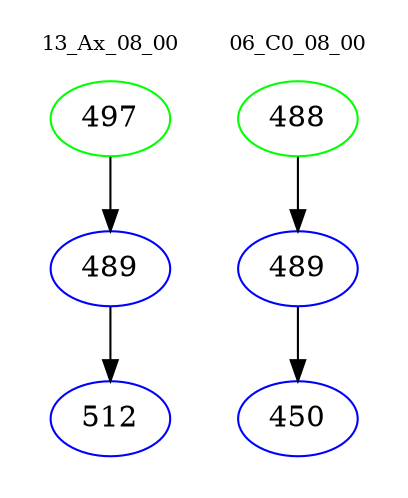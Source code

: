 digraph{
subgraph cluster_0 {
color = white
label = "13_Ax_08_00";
fontsize=10;
T0_497 [label="497", color="green"]
T0_497 -> T0_489 [color="black"]
T0_489 [label="489", color="blue"]
T0_489 -> T0_512 [color="black"]
T0_512 [label="512", color="blue"]
}
subgraph cluster_1 {
color = white
label = "06_C0_08_00";
fontsize=10;
T1_488 [label="488", color="green"]
T1_488 -> T1_489 [color="black"]
T1_489 [label="489", color="blue"]
T1_489 -> T1_450 [color="black"]
T1_450 [label="450", color="blue"]
}
}
